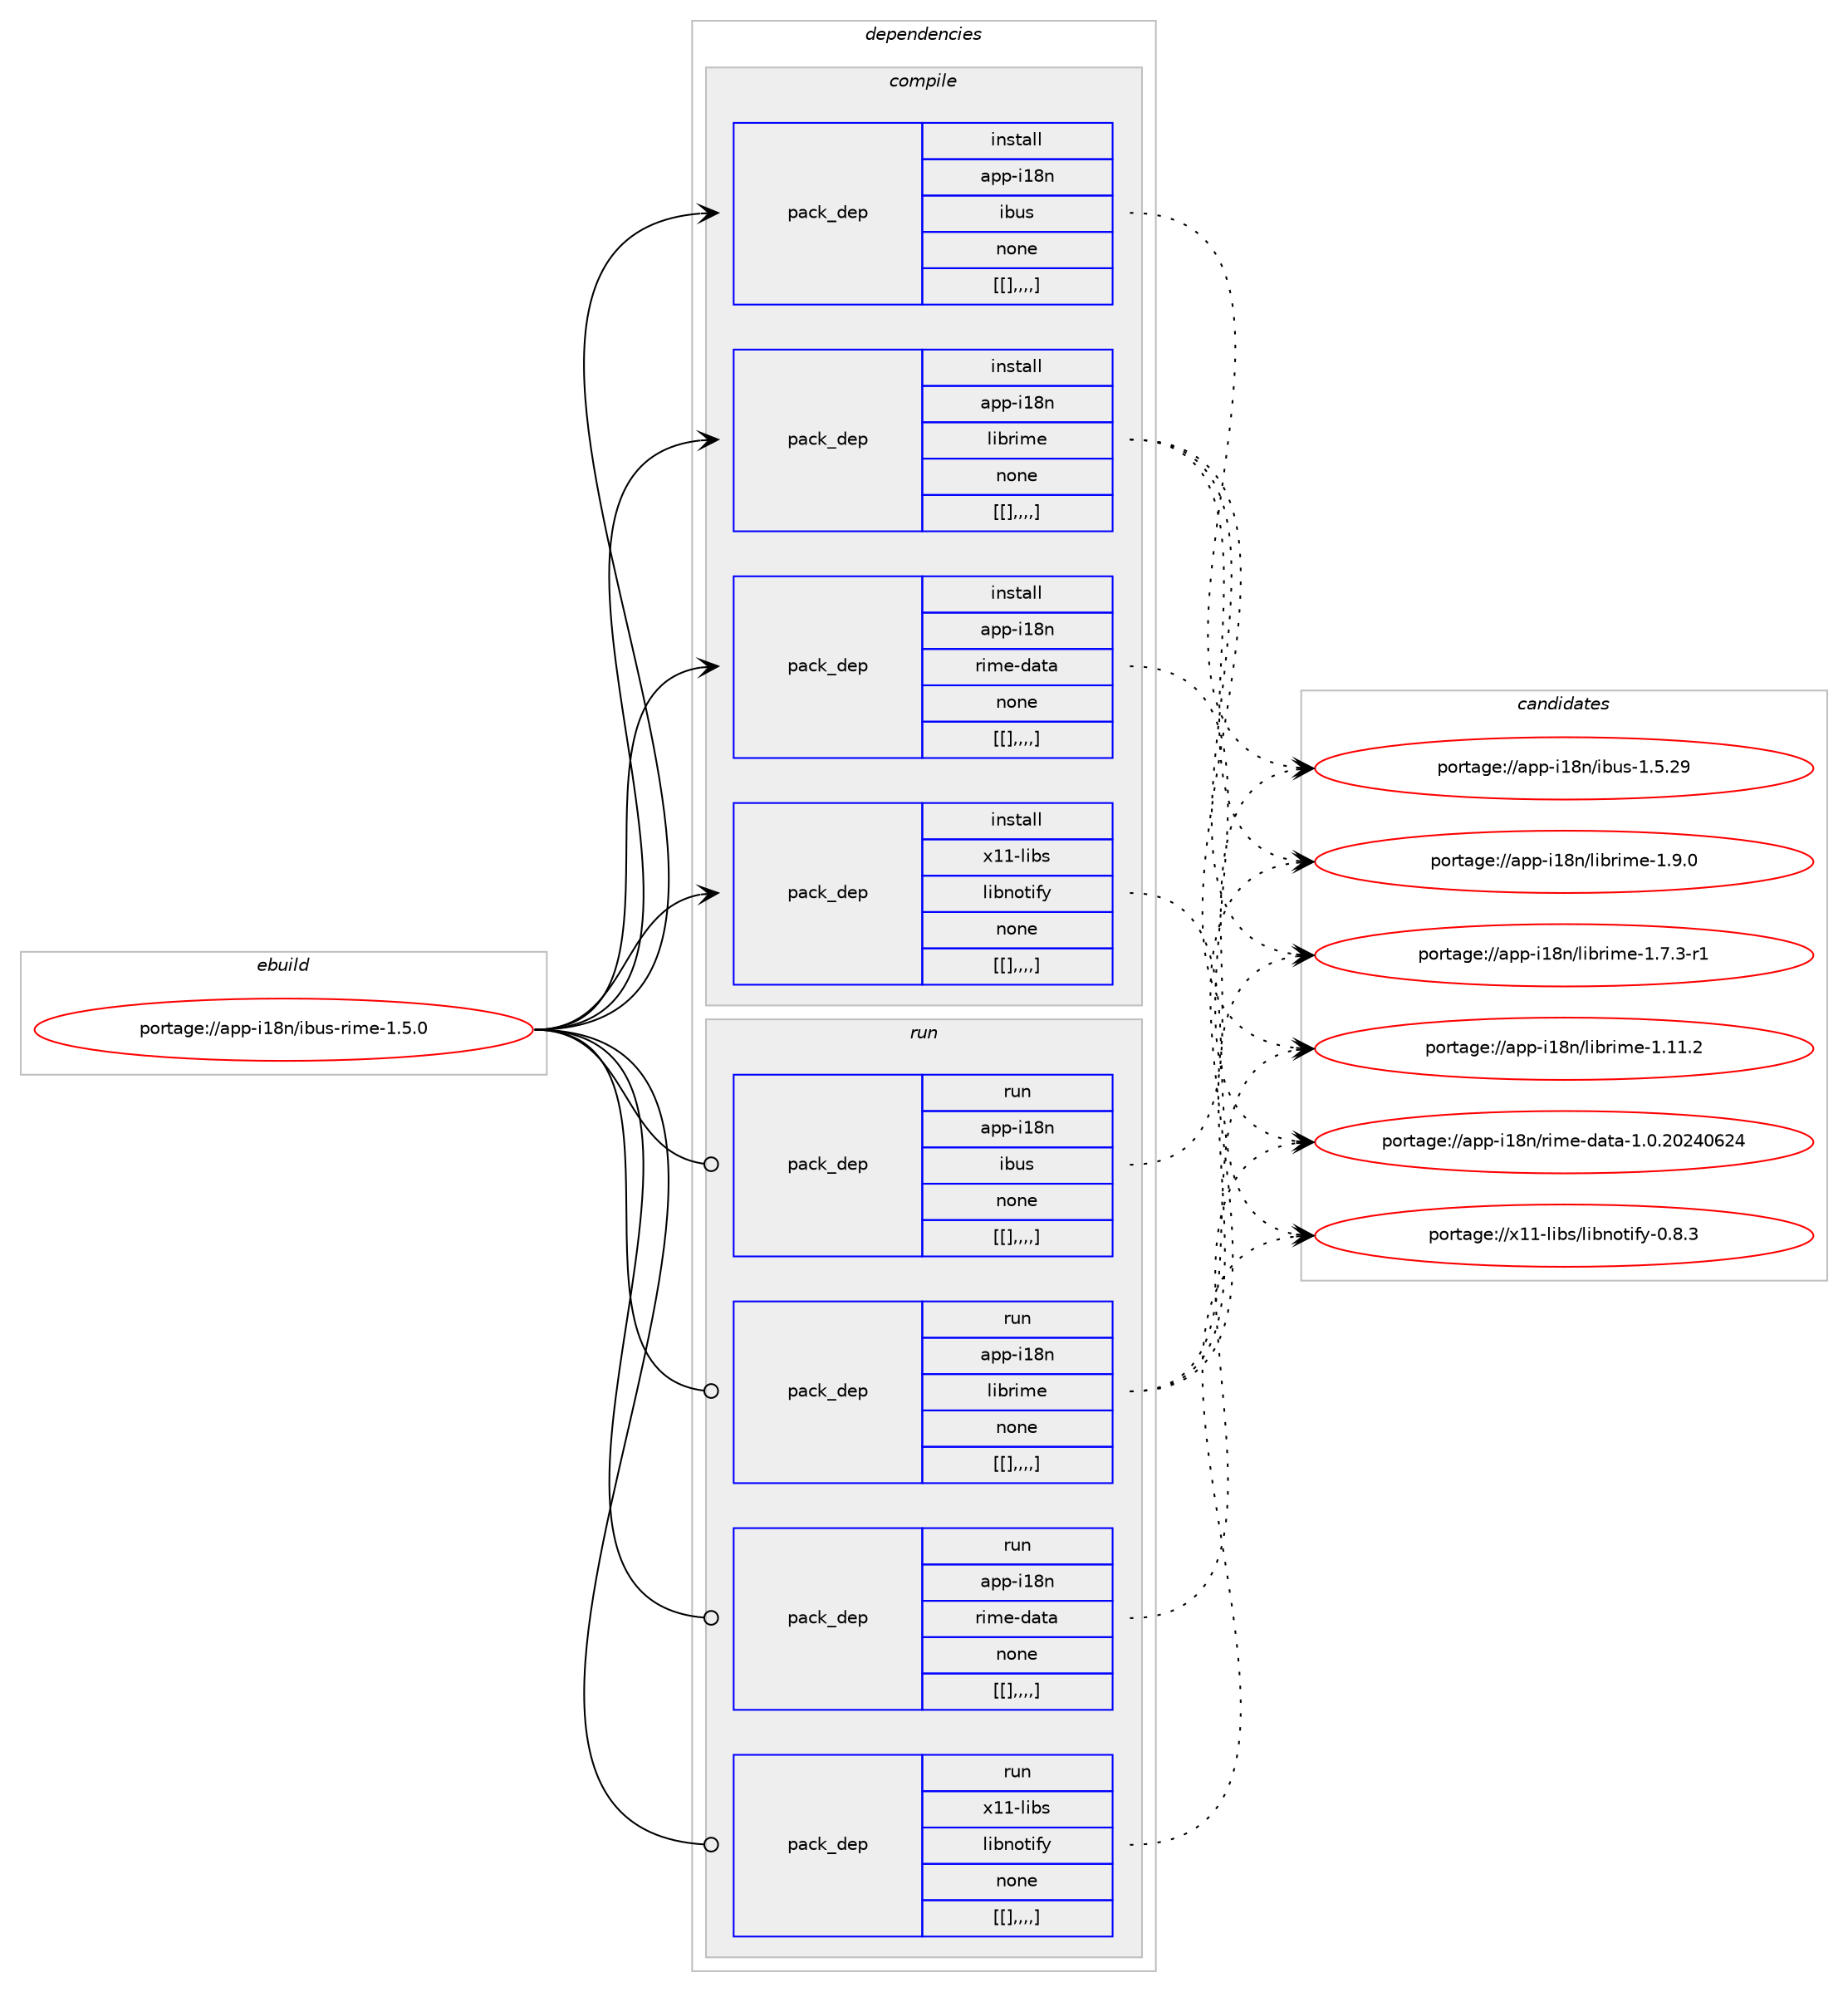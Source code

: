 digraph prolog {

# *************
# Graph options
# *************

newrank=true;
concentrate=true;
compound=true;
graph [rankdir=LR,fontname=Helvetica,fontsize=10,ranksep=1.5];#, ranksep=2.5, nodesep=0.2];
edge  [arrowhead=vee];
node  [fontname=Helvetica,fontsize=10];

# **********
# The ebuild
# **********

subgraph cluster_leftcol {
color=gray;
label=<<i>ebuild</i>>;
id [label="portage://app-i18n/ibus-rime-1.5.0", color=red, width=4, href="../app-i18n/ibus-rime-1.5.0.svg"];
}

# ****************
# The dependencies
# ****************

subgraph cluster_midcol {
color=gray;
label=<<i>dependencies</i>>;
subgraph cluster_compile {
fillcolor="#eeeeee";
style=filled;
label=<<i>compile</i>>;
subgraph pack26509 {
dependency38156 [label=<<TABLE BORDER="0" CELLBORDER="1" CELLSPACING="0" CELLPADDING="4" WIDTH="220"><TR><TD ROWSPAN="6" CELLPADDING="30">pack_dep</TD></TR><TR><TD WIDTH="110">install</TD></TR><TR><TD>app-i18n</TD></TR><TR><TD>ibus</TD></TR><TR><TD>none</TD></TR><TR><TD>[[],,,,]</TD></TR></TABLE>>, shape=none, color=blue];
}
id:e -> dependency38156:w [weight=20,style="solid",arrowhead="vee"];
subgraph pack26510 {
dependency38157 [label=<<TABLE BORDER="0" CELLBORDER="1" CELLSPACING="0" CELLPADDING="4" WIDTH="220"><TR><TD ROWSPAN="6" CELLPADDING="30">pack_dep</TD></TR><TR><TD WIDTH="110">install</TD></TR><TR><TD>app-i18n</TD></TR><TR><TD>librime</TD></TR><TR><TD>none</TD></TR><TR><TD>[[],,,,]</TD></TR></TABLE>>, shape=none, color=blue];
}
id:e -> dependency38157:w [weight=20,style="solid",arrowhead="vee"];
subgraph pack26511 {
dependency38158 [label=<<TABLE BORDER="0" CELLBORDER="1" CELLSPACING="0" CELLPADDING="4" WIDTH="220"><TR><TD ROWSPAN="6" CELLPADDING="30">pack_dep</TD></TR><TR><TD WIDTH="110">install</TD></TR><TR><TD>app-i18n</TD></TR><TR><TD>rime-data</TD></TR><TR><TD>none</TD></TR><TR><TD>[[],,,,]</TD></TR></TABLE>>, shape=none, color=blue];
}
id:e -> dependency38158:w [weight=20,style="solid",arrowhead="vee"];
subgraph pack26512 {
dependency38159 [label=<<TABLE BORDER="0" CELLBORDER="1" CELLSPACING="0" CELLPADDING="4" WIDTH="220"><TR><TD ROWSPAN="6" CELLPADDING="30">pack_dep</TD></TR><TR><TD WIDTH="110">install</TD></TR><TR><TD>x11-libs</TD></TR><TR><TD>libnotify</TD></TR><TR><TD>none</TD></TR><TR><TD>[[],,,,]</TD></TR></TABLE>>, shape=none, color=blue];
}
id:e -> dependency38159:w [weight=20,style="solid",arrowhead="vee"];
}
subgraph cluster_compileandrun {
fillcolor="#eeeeee";
style=filled;
label=<<i>compile and run</i>>;
}
subgraph cluster_run {
fillcolor="#eeeeee";
style=filled;
label=<<i>run</i>>;
subgraph pack26513 {
dependency38160 [label=<<TABLE BORDER="0" CELLBORDER="1" CELLSPACING="0" CELLPADDING="4" WIDTH="220"><TR><TD ROWSPAN="6" CELLPADDING="30">pack_dep</TD></TR><TR><TD WIDTH="110">run</TD></TR><TR><TD>app-i18n</TD></TR><TR><TD>ibus</TD></TR><TR><TD>none</TD></TR><TR><TD>[[],,,,]</TD></TR></TABLE>>, shape=none, color=blue];
}
id:e -> dependency38160:w [weight=20,style="solid",arrowhead="odot"];
subgraph pack26514 {
dependency38161 [label=<<TABLE BORDER="0" CELLBORDER="1" CELLSPACING="0" CELLPADDING="4" WIDTH="220"><TR><TD ROWSPAN="6" CELLPADDING="30">pack_dep</TD></TR><TR><TD WIDTH="110">run</TD></TR><TR><TD>app-i18n</TD></TR><TR><TD>librime</TD></TR><TR><TD>none</TD></TR><TR><TD>[[],,,,]</TD></TR></TABLE>>, shape=none, color=blue];
}
id:e -> dependency38161:w [weight=20,style="solid",arrowhead="odot"];
subgraph pack26515 {
dependency38162 [label=<<TABLE BORDER="0" CELLBORDER="1" CELLSPACING="0" CELLPADDING="4" WIDTH="220"><TR><TD ROWSPAN="6" CELLPADDING="30">pack_dep</TD></TR><TR><TD WIDTH="110">run</TD></TR><TR><TD>app-i18n</TD></TR><TR><TD>rime-data</TD></TR><TR><TD>none</TD></TR><TR><TD>[[],,,,]</TD></TR></TABLE>>, shape=none, color=blue];
}
id:e -> dependency38162:w [weight=20,style="solid",arrowhead="odot"];
subgraph pack26516 {
dependency38163 [label=<<TABLE BORDER="0" CELLBORDER="1" CELLSPACING="0" CELLPADDING="4" WIDTH="220"><TR><TD ROWSPAN="6" CELLPADDING="30">pack_dep</TD></TR><TR><TD WIDTH="110">run</TD></TR><TR><TD>x11-libs</TD></TR><TR><TD>libnotify</TD></TR><TR><TD>none</TD></TR><TR><TD>[[],,,,]</TD></TR></TABLE>>, shape=none, color=blue];
}
id:e -> dependency38163:w [weight=20,style="solid",arrowhead="odot"];
}
}

# **************
# The candidates
# **************

subgraph cluster_choices {
rank=same;
color=gray;
label=<<i>candidates</i>>;

subgraph choice26509 {
color=black;
nodesep=1;
choice97112112451054956110471059811711545494653465057 [label="portage://app-i18n/ibus-1.5.29", color=red, width=4,href="../app-i18n/ibus-1.5.29.svg"];
dependency38156:e -> choice97112112451054956110471059811711545494653465057:w [style=dotted,weight="100"];
}
subgraph choice26510 {
color=black;
nodesep=1;
choice97112112451054956110471081059811410510910145494649494650 [label="portage://app-i18n/librime-1.11.2", color=red, width=4,href="../app-i18n/librime-1.11.2.svg"];
choice971121124510549561104710810598114105109101454946574648 [label="portage://app-i18n/librime-1.9.0", color=red, width=4,href="../app-i18n/librime-1.9.0.svg"];
choice9711211245105495611047108105981141051091014549465546514511449 [label="portage://app-i18n/librime-1.7.3-r1", color=red, width=4,href="../app-i18n/librime-1.7.3-r1.svg"];
dependency38157:e -> choice97112112451054956110471081059811410510910145494649494650:w [style=dotted,weight="100"];
dependency38157:e -> choice971121124510549561104710810598114105109101454946574648:w [style=dotted,weight="100"];
dependency38157:e -> choice9711211245105495611047108105981141051091014549465546514511449:w [style=dotted,weight="100"];
}
subgraph choice26511 {
color=black;
nodesep=1;
choice971121124510549561104711410510910145100971169745494648465048505248545052 [label="portage://app-i18n/rime-data-1.0.20240624", color=red, width=4,href="../app-i18n/rime-data-1.0.20240624.svg"];
dependency38158:e -> choice971121124510549561104711410510910145100971169745494648465048505248545052:w [style=dotted,weight="100"];
}
subgraph choice26512 {
color=black;
nodesep=1;
choice120494945108105981154710810598110111116105102121454846564651 [label="portage://x11-libs/libnotify-0.8.3", color=red, width=4,href="../x11-libs/libnotify-0.8.3.svg"];
dependency38159:e -> choice120494945108105981154710810598110111116105102121454846564651:w [style=dotted,weight="100"];
}
subgraph choice26513 {
color=black;
nodesep=1;
choice97112112451054956110471059811711545494653465057 [label="portage://app-i18n/ibus-1.5.29", color=red, width=4,href="../app-i18n/ibus-1.5.29.svg"];
dependency38160:e -> choice97112112451054956110471059811711545494653465057:w [style=dotted,weight="100"];
}
subgraph choice26514 {
color=black;
nodesep=1;
choice97112112451054956110471081059811410510910145494649494650 [label="portage://app-i18n/librime-1.11.2", color=red, width=4,href="../app-i18n/librime-1.11.2.svg"];
choice971121124510549561104710810598114105109101454946574648 [label="portage://app-i18n/librime-1.9.0", color=red, width=4,href="../app-i18n/librime-1.9.0.svg"];
choice9711211245105495611047108105981141051091014549465546514511449 [label="portage://app-i18n/librime-1.7.3-r1", color=red, width=4,href="../app-i18n/librime-1.7.3-r1.svg"];
dependency38161:e -> choice97112112451054956110471081059811410510910145494649494650:w [style=dotted,weight="100"];
dependency38161:e -> choice971121124510549561104710810598114105109101454946574648:w [style=dotted,weight="100"];
dependency38161:e -> choice9711211245105495611047108105981141051091014549465546514511449:w [style=dotted,weight="100"];
}
subgraph choice26515 {
color=black;
nodesep=1;
choice971121124510549561104711410510910145100971169745494648465048505248545052 [label="portage://app-i18n/rime-data-1.0.20240624", color=red, width=4,href="../app-i18n/rime-data-1.0.20240624.svg"];
dependency38162:e -> choice971121124510549561104711410510910145100971169745494648465048505248545052:w [style=dotted,weight="100"];
}
subgraph choice26516 {
color=black;
nodesep=1;
choice120494945108105981154710810598110111116105102121454846564651 [label="portage://x11-libs/libnotify-0.8.3", color=red, width=4,href="../x11-libs/libnotify-0.8.3.svg"];
dependency38163:e -> choice120494945108105981154710810598110111116105102121454846564651:w [style=dotted,weight="100"];
}
}

}
